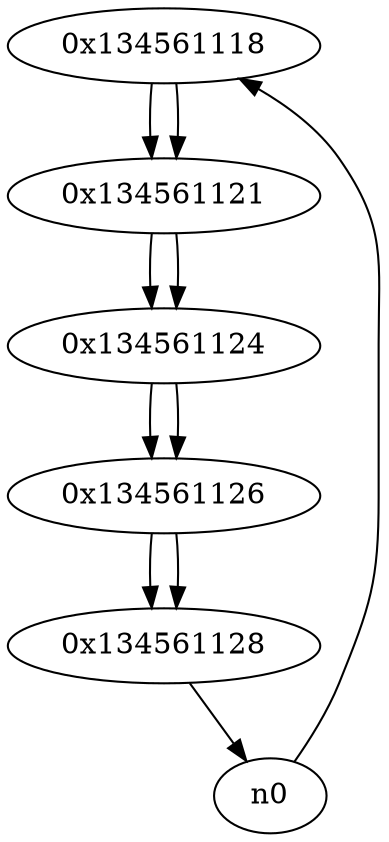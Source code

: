digraph G{
/* nodes */
  n1 [label="0x134561118"]
  n2 [label="0x134561121"]
  n3 [label="0x134561124"]
  n4 [label="0x134561126"]
  n5 [label="0x134561128"]
/* edges */
n1 -> n2;
n0 -> n1;
n2 -> n3;
n1 -> n2;
n3 -> n4;
n2 -> n3;
n4 -> n5;
n3 -> n4;
n5 -> n0;
n4 -> n5;
}
